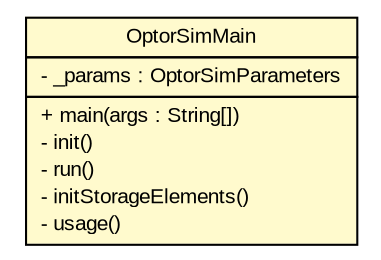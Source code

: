 #!/usr/local/bin/dot
#
# Class diagram 
# Generated by UMLGraph version R5_7_2-3-gee82a7 (http://www.umlgraph.org/)
#

digraph G {
	edge [fontname="arial",fontsize=10,labelfontname="arial",labelfontsize=10];
	node [fontname="arial",fontsize=10,shape=plaintext];
	nodesep=0.25;
	ranksep=0.5;
	// org.edg.data.replication.optorsim.OptorSimMain
	c7022 [label=<<table title="org.edg.data.replication.optorsim.OptorSimMain" border="0" cellborder="1" cellspacing="0" cellpadding="2" port="p" bgcolor="lemonChiffon" href="./OptorSimMain.html">
		<tr><td><table border="0" cellspacing="0" cellpadding="1">
<tr><td align="center" balign="center"> OptorSimMain </td></tr>
		</table></td></tr>
		<tr><td><table border="0" cellspacing="0" cellpadding="1">
<tr><td align="left" balign="left"> - _params : OptorSimParameters </td></tr>
		</table></td></tr>
		<tr><td><table border="0" cellspacing="0" cellpadding="1">
<tr><td align="left" balign="left"> + main(args : String[]) </td></tr>
<tr><td align="left" balign="left"> - init() </td></tr>
<tr><td align="left" balign="left"> - run() </td></tr>
<tr><td align="left" balign="left"> - initStorageElements() </td></tr>
<tr><td align="left" balign="left"> - usage() </td></tr>
		</table></td></tr>
		</table>>, URL="./OptorSimMain.html", fontname="arial", fontcolor="black", fontsize=10.0];
}

